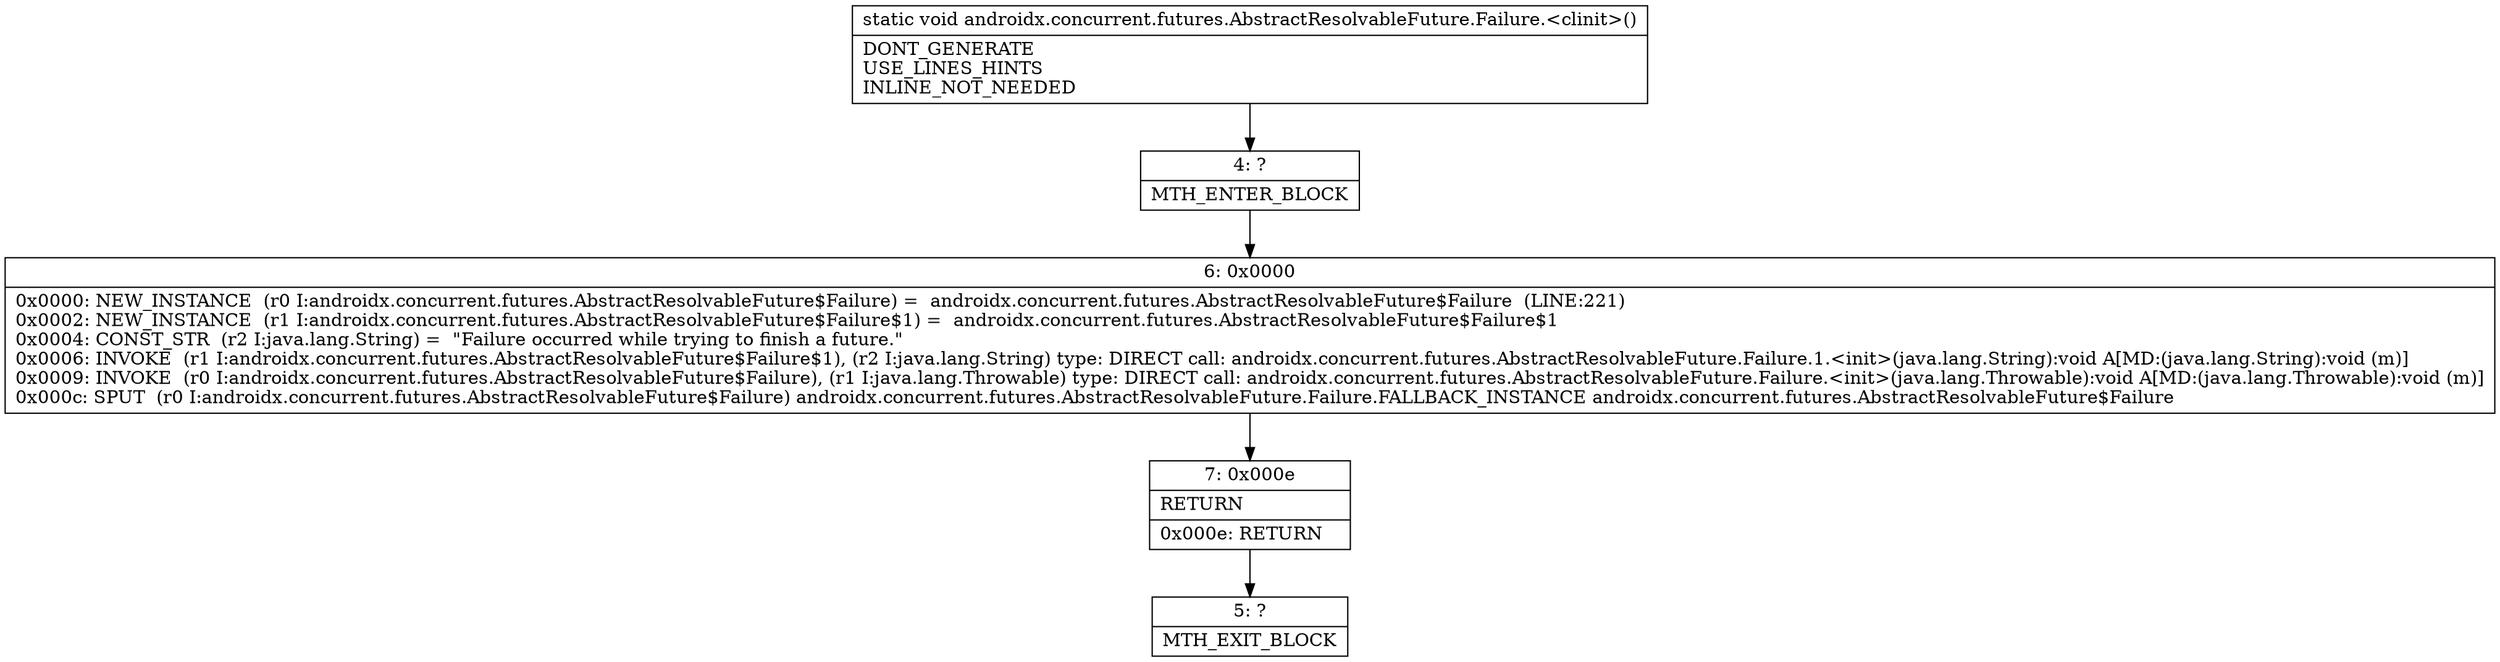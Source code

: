 digraph "CFG forandroidx.concurrent.futures.AbstractResolvableFuture.Failure.\<clinit\>()V" {
Node_4 [shape=record,label="{4\:\ ?|MTH_ENTER_BLOCK\l}"];
Node_6 [shape=record,label="{6\:\ 0x0000|0x0000: NEW_INSTANCE  (r0 I:androidx.concurrent.futures.AbstractResolvableFuture$Failure) =  androidx.concurrent.futures.AbstractResolvableFuture$Failure  (LINE:221)\l0x0002: NEW_INSTANCE  (r1 I:androidx.concurrent.futures.AbstractResolvableFuture$Failure$1) =  androidx.concurrent.futures.AbstractResolvableFuture$Failure$1 \l0x0004: CONST_STR  (r2 I:java.lang.String) =  \"Failure occurred while trying to finish a future.\" \l0x0006: INVOKE  (r1 I:androidx.concurrent.futures.AbstractResolvableFuture$Failure$1), (r2 I:java.lang.String) type: DIRECT call: androidx.concurrent.futures.AbstractResolvableFuture.Failure.1.\<init\>(java.lang.String):void A[MD:(java.lang.String):void (m)]\l0x0009: INVOKE  (r0 I:androidx.concurrent.futures.AbstractResolvableFuture$Failure), (r1 I:java.lang.Throwable) type: DIRECT call: androidx.concurrent.futures.AbstractResolvableFuture.Failure.\<init\>(java.lang.Throwable):void A[MD:(java.lang.Throwable):void (m)]\l0x000c: SPUT  (r0 I:androidx.concurrent.futures.AbstractResolvableFuture$Failure) androidx.concurrent.futures.AbstractResolvableFuture.Failure.FALLBACK_INSTANCE androidx.concurrent.futures.AbstractResolvableFuture$Failure \l}"];
Node_7 [shape=record,label="{7\:\ 0x000e|RETURN\l|0x000e: RETURN   \l}"];
Node_5 [shape=record,label="{5\:\ ?|MTH_EXIT_BLOCK\l}"];
MethodNode[shape=record,label="{static void androidx.concurrent.futures.AbstractResolvableFuture.Failure.\<clinit\>()  | DONT_GENERATE\lUSE_LINES_HINTS\lINLINE_NOT_NEEDED\l}"];
MethodNode -> Node_4;Node_4 -> Node_6;
Node_6 -> Node_7;
Node_7 -> Node_5;
}

